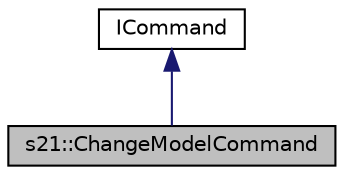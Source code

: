 digraph "s21::ChangeModelCommand"
{
 // LATEX_PDF_SIZE
  edge [fontname="Helvetica",fontsize="10",labelfontname="Helvetica",labelfontsize="10"];
  node [fontname="Helvetica",fontsize="10",shape=record];
  Node1 [label="s21::ChangeModelCommand",height=0.2,width=0.4,color="black", fillcolor="grey75", style="filled", fontcolor="black",tooltip="Command for changing the model's position or rotation in the GlCanvas."];
  Node2 -> Node1 [dir="back",color="midnightblue",fontsize="10",style="solid",fontname="Helvetica"];
  Node2 [label="ICommand",height=0.2,width=0.4,color="black", fillcolor="white", style="filled",URL="$db/da2/classICommand.html",tooltip="An interface for controller commands."];
}
